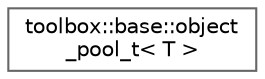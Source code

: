 digraph "Graphical Class Hierarchy"
{
 // LATEX_PDF_SIZE
  bgcolor="transparent";
  edge [fontname=Helvetica,fontsize=10,labelfontname=Helvetica,labelfontsize=10];
  node [fontname=Helvetica,fontsize=10,shape=box,height=0.2,width=0.4];
  rankdir="LR";
  Node0 [id="Node000000",label="toolbox::base::object\l_pool_t\< T \>",height=0.2,width=0.4,color="grey40", fillcolor="white", style="filled",URL="$classtoolbox_1_1base_1_1object__pool__t.html",tooltip=" "];
}
